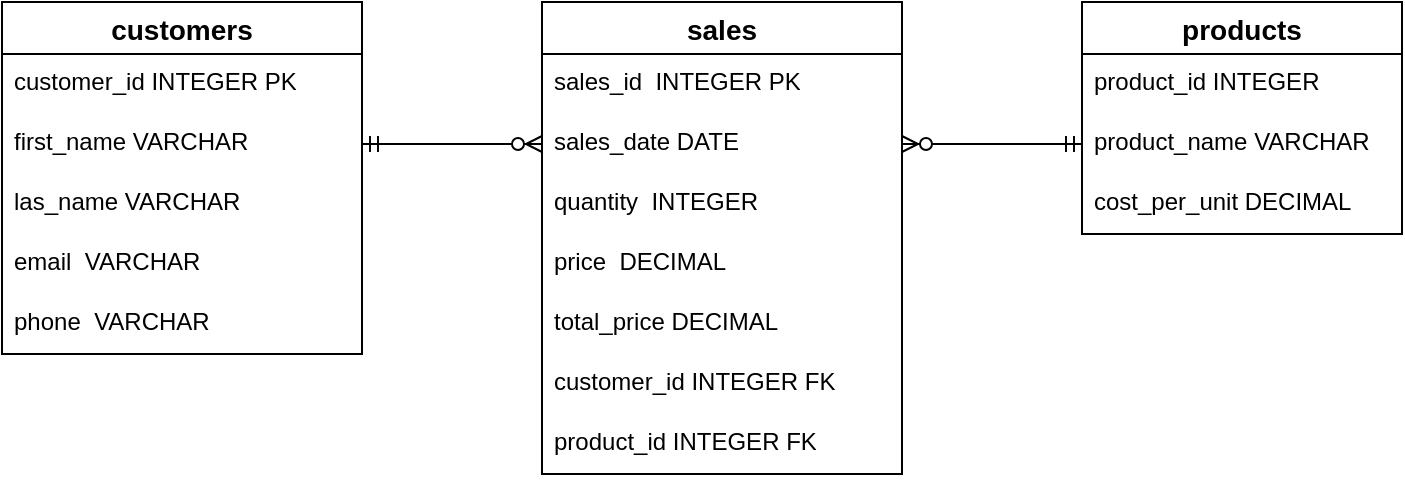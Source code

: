 <mxfile version="21.2.8" type="device">
  <diagram name="Page-1" id="vllp4AJSO-FFO84J7kfr">
    <mxGraphModel dx="1388" dy="1040" grid="1" gridSize="10" guides="1" tooltips="1" connect="1" arrows="1" fold="1" page="1" pageScale="1" pageWidth="827" pageHeight="1169" math="0" shadow="0">
      <root>
        <mxCell id="0" />
        <mxCell id="1" parent="0" />
        <mxCell id="EjBVWhZ7RIf_hjBZxTZK-1" value="customers" style="swimlane;fontStyle=1;childLayout=stackLayout;horizontal=1;startSize=26;horizontalStack=0;resizeParent=1;resizeParentMax=0;resizeLast=0;collapsible=1;marginBottom=0;align=center;fontSize=14;" parent="1" vertex="1">
          <mxGeometry x="50" y="160" width="180" height="176" as="geometry" />
        </mxCell>
        <mxCell id="EjBVWhZ7RIf_hjBZxTZK-2" value="customer_id&lt;span style=&quot;white-space: pre;&quot;&gt; &lt;/span&gt;INTEGER PK" style="text;strokeColor=none;fillColor=none;spacingLeft=4;spacingRight=4;overflow=hidden;rotatable=0;points=[[0,0.5],[1,0.5]];portConstraint=eastwest;fontSize=12;whiteSpace=wrap;html=1;" parent="EjBVWhZ7RIf_hjBZxTZK-1" vertex="1">
          <mxGeometry y="26" width="180" height="30" as="geometry" />
        </mxCell>
        <mxCell id="EjBVWhZ7RIf_hjBZxTZK-3" value="first_name&lt;span style=&quot;white-space: pre;&quot;&gt; &lt;/span&gt;VARCHAR" style="text;strokeColor=none;fillColor=none;spacingLeft=4;spacingRight=4;overflow=hidden;rotatable=0;points=[[0,0.5],[1,0.5]];portConstraint=eastwest;fontSize=12;whiteSpace=wrap;html=1;" parent="EjBVWhZ7RIf_hjBZxTZK-1" vertex="1">
          <mxGeometry y="56" width="180" height="30" as="geometry" />
        </mxCell>
        <mxCell id="EjBVWhZ7RIf_hjBZxTZK-4" value="las_name&lt;span style=&quot;white-space: pre;&quot;&gt; &lt;/span&gt;VARCHAR" style="text;strokeColor=none;fillColor=none;spacingLeft=4;spacingRight=4;overflow=hidden;rotatable=0;points=[[0,0.5],[1,0.5]];portConstraint=eastwest;fontSize=12;whiteSpace=wrap;html=1;" parent="EjBVWhZ7RIf_hjBZxTZK-1" vertex="1">
          <mxGeometry y="86" width="180" height="30" as="geometry" />
        </mxCell>
        <mxCell id="EjBVWhZ7RIf_hjBZxTZK-28" value="email&lt;span style=&quot;white-space: pre;&quot;&gt; &lt;/span&gt;&lt;span style=&quot;white-space: pre;&quot;&gt; &lt;/span&gt;VARCHAR" style="text;strokeColor=none;fillColor=none;spacingLeft=4;spacingRight=4;overflow=hidden;rotatable=0;points=[[0,0.5],[1,0.5]];portConstraint=eastwest;fontSize=12;whiteSpace=wrap;html=1;" parent="EjBVWhZ7RIf_hjBZxTZK-1" vertex="1">
          <mxGeometry y="116" width="180" height="30" as="geometry" />
        </mxCell>
        <mxCell id="EjBVWhZ7RIf_hjBZxTZK-29" value="phone&lt;span style=&quot;white-space: pre;&quot;&gt; &lt;/span&gt;&lt;span style=&quot;white-space: pre;&quot;&gt; &lt;/span&gt;VARCHAR" style="text;strokeColor=none;fillColor=none;spacingLeft=4;spacingRight=4;overflow=hidden;rotatable=0;points=[[0,0.5],[1,0.5]];portConstraint=eastwest;fontSize=12;whiteSpace=wrap;html=1;" parent="EjBVWhZ7RIf_hjBZxTZK-1" vertex="1">
          <mxGeometry y="146" width="180" height="30" as="geometry" />
        </mxCell>
        <mxCell id="EjBVWhZ7RIf_hjBZxTZK-5" value="sales" style="swimlane;fontStyle=1;childLayout=stackLayout;horizontal=1;startSize=26;horizontalStack=0;resizeParent=1;resizeParentMax=0;resizeLast=0;collapsible=1;marginBottom=0;align=center;fontSize=14;" parent="1" vertex="1">
          <mxGeometry x="320" y="160" width="180" height="236" as="geometry" />
        </mxCell>
        <mxCell id="EjBVWhZ7RIf_hjBZxTZK-6" value="sales_id&lt;span style=&quot;white-space: pre;&quot;&gt; &lt;span style=&quot;white-space: pre;&quot;&gt; &lt;/span&gt;&lt;/span&gt;INTEGER PK" style="text;strokeColor=none;fillColor=none;spacingLeft=4;spacingRight=4;overflow=hidden;rotatable=0;points=[[0,0.5],[1,0.5]];portConstraint=eastwest;fontSize=12;whiteSpace=wrap;html=1;" parent="EjBVWhZ7RIf_hjBZxTZK-5" vertex="1">
          <mxGeometry y="26" width="180" height="30" as="geometry" />
        </mxCell>
        <mxCell id="EjBVWhZ7RIf_hjBZxTZK-7" value="sales_date&lt;span style=&quot;white-space: pre;&quot;&gt; &lt;/span&gt;DATE" style="text;strokeColor=none;fillColor=none;spacingLeft=4;spacingRight=4;overflow=hidden;rotatable=0;points=[[0,0.5],[1,0.5]];portConstraint=eastwest;fontSize=12;whiteSpace=wrap;html=1;" parent="EjBVWhZ7RIf_hjBZxTZK-5" vertex="1">
          <mxGeometry y="56" width="180" height="30" as="geometry" />
        </mxCell>
        <mxCell id="EjBVWhZ7RIf_hjBZxTZK-8" value="quantity&lt;span style=&quot;white-space: pre;&quot;&gt; &lt;/span&gt;&lt;span style=&quot;white-space: pre;&quot;&gt; &lt;/span&gt;INTEGER" style="text;strokeColor=none;fillColor=none;spacingLeft=4;spacingRight=4;overflow=hidden;rotatable=0;points=[[0,0.5],[1,0.5]];portConstraint=eastwest;fontSize=12;whiteSpace=wrap;html=1;" parent="EjBVWhZ7RIf_hjBZxTZK-5" vertex="1">
          <mxGeometry y="86" width="180" height="30" as="geometry" />
        </mxCell>
        <mxCell id="EjBVWhZ7RIf_hjBZxTZK-24" value="price&lt;span style=&quot;white-space: pre;&quot;&gt; &lt;/span&gt;&lt;span style=&quot;white-space: pre;&quot;&gt; &lt;/span&gt;DECIMAL" style="text;strokeColor=none;fillColor=none;spacingLeft=4;spacingRight=4;overflow=hidden;rotatable=0;points=[[0,0.5],[1,0.5]];portConstraint=eastwest;fontSize=12;whiteSpace=wrap;html=1;" parent="EjBVWhZ7RIf_hjBZxTZK-5" vertex="1">
          <mxGeometry y="116" width="180" height="30" as="geometry" />
        </mxCell>
        <mxCell id="EjBVWhZ7RIf_hjBZxTZK-25" value="total_price&lt;span style=&quot;white-space: pre;&quot;&gt; &lt;/span&gt;DECIMAL" style="text;strokeColor=none;fillColor=none;spacingLeft=4;spacingRight=4;overflow=hidden;rotatable=0;points=[[0,0.5],[1,0.5]];portConstraint=eastwest;fontSize=12;whiteSpace=wrap;html=1;" parent="EjBVWhZ7RIf_hjBZxTZK-5" vertex="1">
          <mxGeometry y="146" width="180" height="30" as="geometry" />
        </mxCell>
        <mxCell id="EjBVWhZ7RIf_hjBZxTZK-26" value="customer_id&lt;span style=&quot;white-space: pre;&quot;&gt; &lt;/span&gt;INTEGER FK" style="text;strokeColor=none;fillColor=none;spacingLeft=4;spacingRight=4;overflow=hidden;rotatable=0;points=[[0,0.5],[1,0.5]];portConstraint=eastwest;fontSize=12;whiteSpace=wrap;html=1;" parent="EjBVWhZ7RIf_hjBZxTZK-5" vertex="1">
          <mxGeometry y="176" width="180" height="30" as="geometry" />
        </mxCell>
        <mxCell id="EjBVWhZ7RIf_hjBZxTZK-27" value="product_id&lt;span style=&quot;white-space: pre;&quot;&gt; &lt;/span&gt;INTEGER FK" style="text;strokeColor=none;fillColor=none;spacingLeft=4;spacingRight=4;overflow=hidden;rotatable=0;points=[[0,0.5],[1,0.5]];portConstraint=eastwest;fontSize=12;whiteSpace=wrap;html=1;" parent="EjBVWhZ7RIf_hjBZxTZK-5" vertex="1">
          <mxGeometry y="206" width="180" height="30" as="geometry" />
        </mxCell>
        <mxCell id="EjBVWhZ7RIf_hjBZxTZK-9" value="products" style="swimlane;fontStyle=1;childLayout=stackLayout;horizontal=1;startSize=26;horizontalStack=0;resizeParent=1;resizeParentMax=0;resizeLast=0;collapsible=1;marginBottom=0;align=center;fontSize=14;" parent="1" vertex="1">
          <mxGeometry x="590" y="160" width="160" height="116" as="geometry" />
        </mxCell>
        <mxCell id="EjBVWhZ7RIf_hjBZxTZK-10" value="product_id&lt;span style=&quot;white-space: pre;&quot;&gt; &lt;/span&gt;INTEGER" style="text;strokeColor=none;fillColor=none;spacingLeft=4;spacingRight=4;overflow=hidden;rotatable=0;points=[[0,0.5],[1,0.5]];portConstraint=eastwest;fontSize=12;whiteSpace=wrap;html=1;" parent="EjBVWhZ7RIf_hjBZxTZK-9" vertex="1">
          <mxGeometry y="26" width="160" height="30" as="geometry" />
        </mxCell>
        <mxCell id="EjBVWhZ7RIf_hjBZxTZK-11" value="product_name&lt;span style=&quot;white-space: pre;&quot;&gt; &lt;/span&gt;VARCHAR" style="text;strokeColor=none;fillColor=none;spacingLeft=4;spacingRight=4;overflow=hidden;rotatable=0;points=[[0,0.5],[1,0.5]];portConstraint=eastwest;fontSize=12;whiteSpace=wrap;html=1;" parent="EjBVWhZ7RIf_hjBZxTZK-9" vertex="1">
          <mxGeometry y="56" width="160" height="30" as="geometry" />
        </mxCell>
        <mxCell id="EjBVWhZ7RIf_hjBZxTZK-12" value="cost_per_unit&lt;span style=&quot;white-space: pre;&quot;&gt; &lt;/span&gt;DECIMAL" style="text;strokeColor=none;fillColor=none;spacingLeft=4;spacingRight=4;overflow=hidden;rotatable=0;points=[[0,0.5],[1,0.5]];portConstraint=eastwest;fontSize=12;whiteSpace=wrap;html=1;" parent="EjBVWhZ7RIf_hjBZxTZK-9" vertex="1">
          <mxGeometry y="86" width="160" height="30" as="geometry" />
        </mxCell>
        <mxCell id="EjBVWhZ7RIf_hjBZxTZK-14" value="" style="edgeStyle=entityRelationEdgeStyle;fontSize=12;html=1;endArrow=ERzeroToMany;startArrow=ERmandOne;rounded=0;entryX=0;entryY=0.5;entryDx=0;entryDy=0;exitX=1;exitY=0.5;exitDx=0;exitDy=0;" parent="1" source="EjBVWhZ7RIf_hjBZxTZK-3" target="EjBVWhZ7RIf_hjBZxTZK-7" edge="1">
          <mxGeometry width="100" height="100" relative="1" as="geometry">
            <mxPoint x="190" y="420" as="sourcePoint" />
            <mxPoint x="330" y="420" as="targetPoint" />
          </mxGeometry>
        </mxCell>
        <mxCell id="EjBVWhZ7RIf_hjBZxTZK-15" value="" style="edgeStyle=entityRelationEdgeStyle;fontSize=12;html=1;endArrow=ERzeroToMany;startArrow=ERmandOne;rounded=0;exitX=0;exitY=0.5;exitDx=0;exitDy=0;entryX=1;entryY=0.5;entryDx=0;entryDy=0;" parent="1" source="EjBVWhZ7RIf_hjBZxTZK-11" target="EjBVWhZ7RIf_hjBZxTZK-7" edge="1">
          <mxGeometry width="100" height="100" relative="1" as="geometry">
            <mxPoint x="540" y="450" as="sourcePoint" />
            <mxPoint x="490" y="220" as="targetPoint" />
          </mxGeometry>
        </mxCell>
      </root>
    </mxGraphModel>
  </diagram>
</mxfile>
